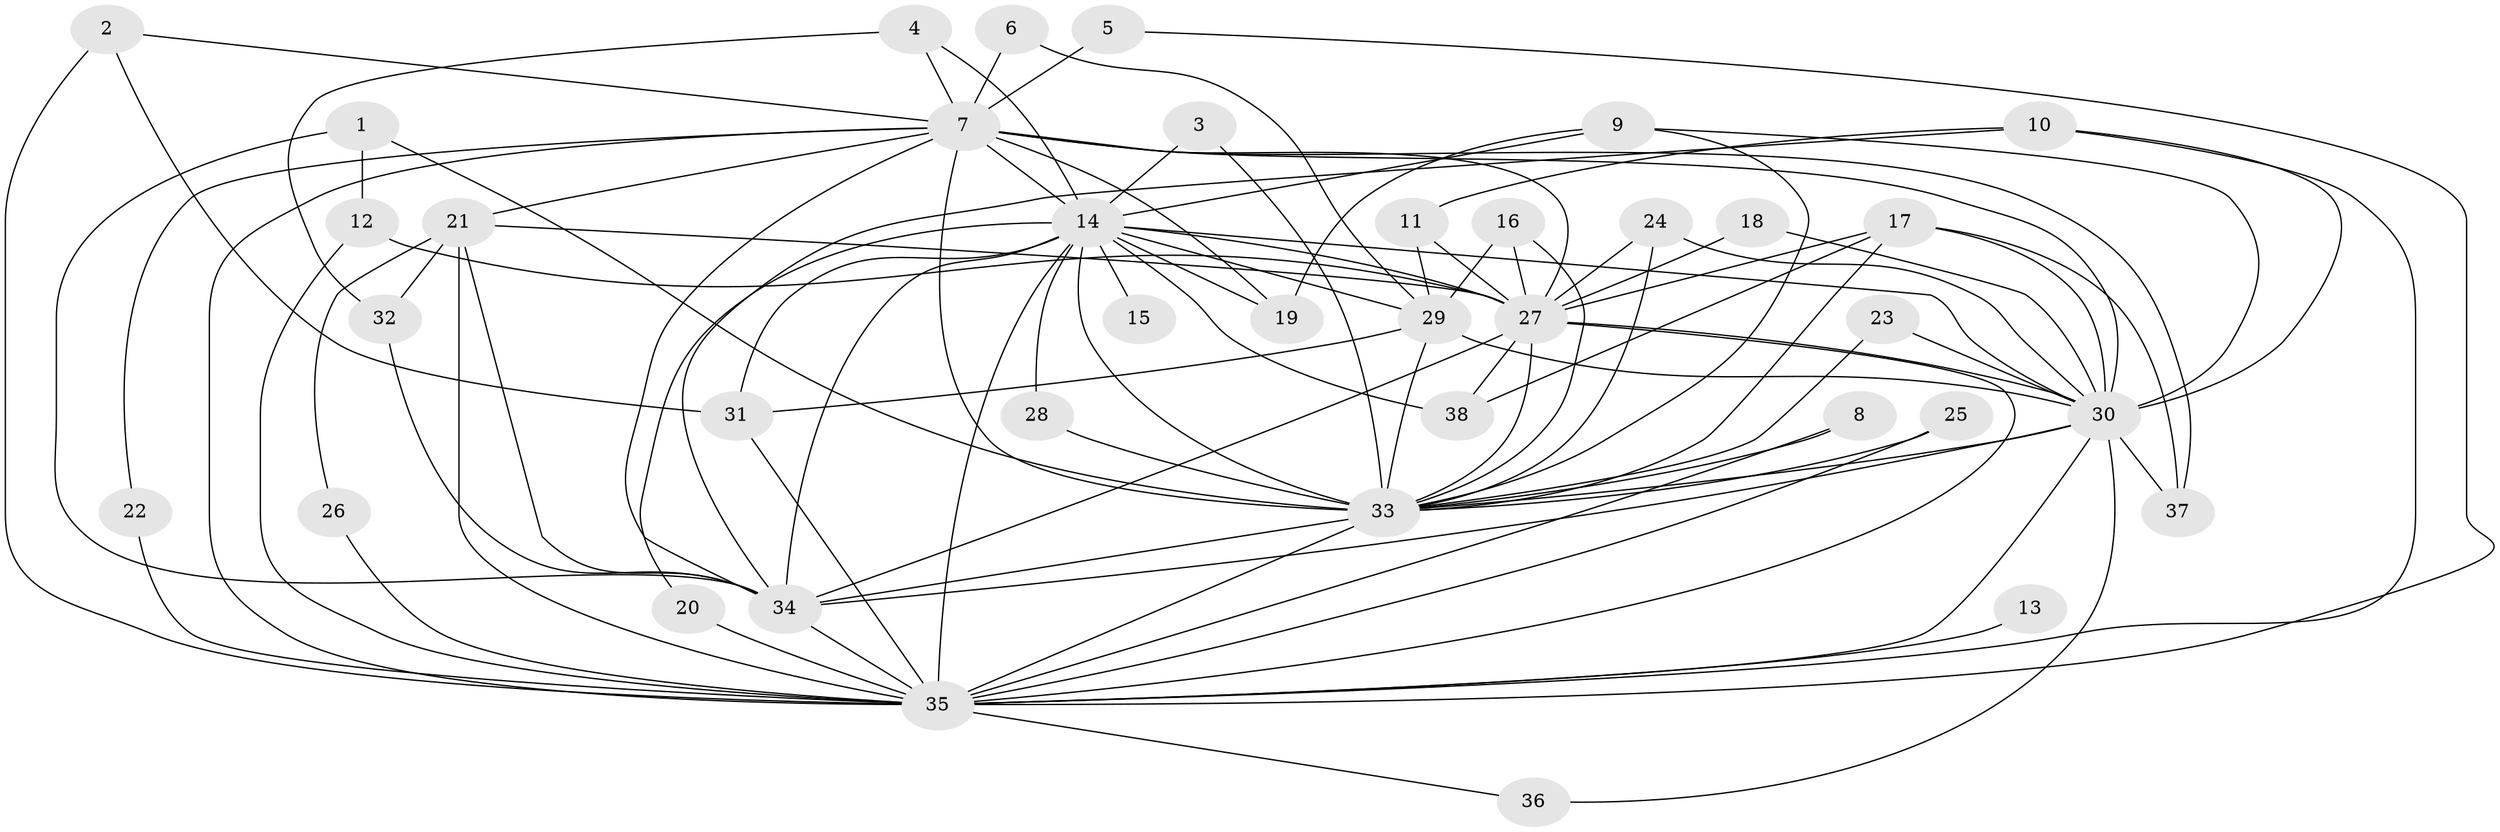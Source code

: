 // original degree distribution, {20: 0.02631578947368421, 28: 0.013157894736842105, 18: 0.013157894736842105, 12: 0.013157894736842105, 16: 0.039473684210526314, 21: 0.013157894736842105, 19: 0.013157894736842105, 8: 0.013157894736842105, 2: 0.5789473684210527, 3: 0.21052631578947367, 6: 0.02631578947368421, 4: 0.039473684210526314}
// Generated by graph-tools (version 1.1) at 2025/01/03/09/25 03:01:19]
// undirected, 38 vertices, 97 edges
graph export_dot {
graph [start="1"]
  node [color=gray90,style=filled];
  1;
  2;
  3;
  4;
  5;
  6;
  7;
  8;
  9;
  10;
  11;
  12;
  13;
  14;
  15;
  16;
  17;
  18;
  19;
  20;
  21;
  22;
  23;
  24;
  25;
  26;
  27;
  28;
  29;
  30;
  31;
  32;
  33;
  34;
  35;
  36;
  37;
  38;
  1 -- 12 [weight=1.0];
  1 -- 33 [weight=1.0];
  1 -- 34 [weight=1.0];
  2 -- 7 [weight=1.0];
  2 -- 31 [weight=1.0];
  2 -- 35 [weight=1.0];
  3 -- 14 [weight=1.0];
  3 -- 33 [weight=1.0];
  4 -- 7 [weight=1.0];
  4 -- 14 [weight=1.0];
  4 -- 32 [weight=1.0];
  5 -- 7 [weight=2.0];
  5 -- 35 [weight=1.0];
  6 -- 7 [weight=1.0];
  6 -- 29 [weight=1.0];
  7 -- 14 [weight=2.0];
  7 -- 19 [weight=1.0];
  7 -- 21 [weight=1.0];
  7 -- 22 [weight=1.0];
  7 -- 27 [weight=1.0];
  7 -- 30 [weight=1.0];
  7 -- 33 [weight=3.0];
  7 -- 34 [weight=2.0];
  7 -- 35 [weight=2.0];
  7 -- 37 [weight=1.0];
  8 -- 33 [weight=1.0];
  8 -- 35 [weight=1.0];
  9 -- 14 [weight=1.0];
  9 -- 19 [weight=1.0];
  9 -- 30 [weight=1.0];
  9 -- 33 [weight=1.0];
  10 -- 11 [weight=1.0];
  10 -- 30 [weight=1.0];
  10 -- 34 [weight=1.0];
  10 -- 35 [weight=1.0];
  11 -- 27 [weight=1.0];
  11 -- 29 [weight=1.0];
  12 -- 27 [weight=1.0];
  12 -- 35 [weight=1.0];
  13 -- 35 [weight=1.0];
  14 -- 15 [weight=1.0];
  14 -- 19 [weight=1.0];
  14 -- 20 [weight=1.0];
  14 -- 27 [weight=2.0];
  14 -- 28 [weight=1.0];
  14 -- 29 [weight=1.0];
  14 -- 30 [weight=2.0];
  14 -- 31 [weight=1.0];
  14 -- 33 [weight=6.0];
  14 -- 34 [weight=3.0];
  14 -- 35 [weight=4.0];
  14 -- 38 [weight=1.0];
  16 -- 27 [weight=1.0];
  16 -- 29 [weight=1.0];
  16 -- 33 [weight=1.0];
  17 -- 27 [weight=1.0];
  17 -- 30 [weight=1.0];
  17 -- 33 [weight=2.0];
  17 -- 37 [weight=1.0];
  17 -- 38 [weight=1.0];
  18 -- 27 [weight=1.0];
  18 -- 30 [weight=1.0];
  20 -- 35 [weight=2.0];
  21 -- 26 [weight=1.0];
  21 -- 27 [weight=1.0];
  21 -- 32 [weight=1.0];
  21 -- 34 [weight=1.0];
  21 -- 35 [weight=1.0];
  22 -- 35 [weight=1.0];
  23 -- 30 [weight=1.0];
  23 -- 33 [weight=2.0];
  24 -- 27 [weight=1.0];
  24 -- 30 [weight=1.0];
  24 -- 33 [weight=2.0];
  25 -- 33 [weight=1.0];
  25 -- 35 [weight=1.0];
  26 -- 35 [weight=1.0];
  27 -- 30 [weight=1.0];
  27 -- 33 [weight=4.0];
  27 -- 34 [weight=1.0];
  27 -- 35 [weight=1.0];
  27 -- 38 [weight=1.0];
  28 -- 33 [weight=1.0];
  29 -- 30 [weight=1.0];
  29 -- 31 [weight=1.0];
  29 -- 33 [weight=2.0];
  30 -- 33 [weight=5.0];
  30 -- 34 [weight=1.0];
  30 -- 35 [weight=1.0];
  30 -- 36 [weight=1.0];
  30 -- 37 [weight=1.0];
  31 -- 35 [weight=1.0];
  32 -- 34 [weight=1.0];
  33 -- 34 [weight=3.0];
  33 -- 35 [weight=3.0];
  34 -- 35 [weight=2.0];
  35 -- 36 [weight=1.0];
}
